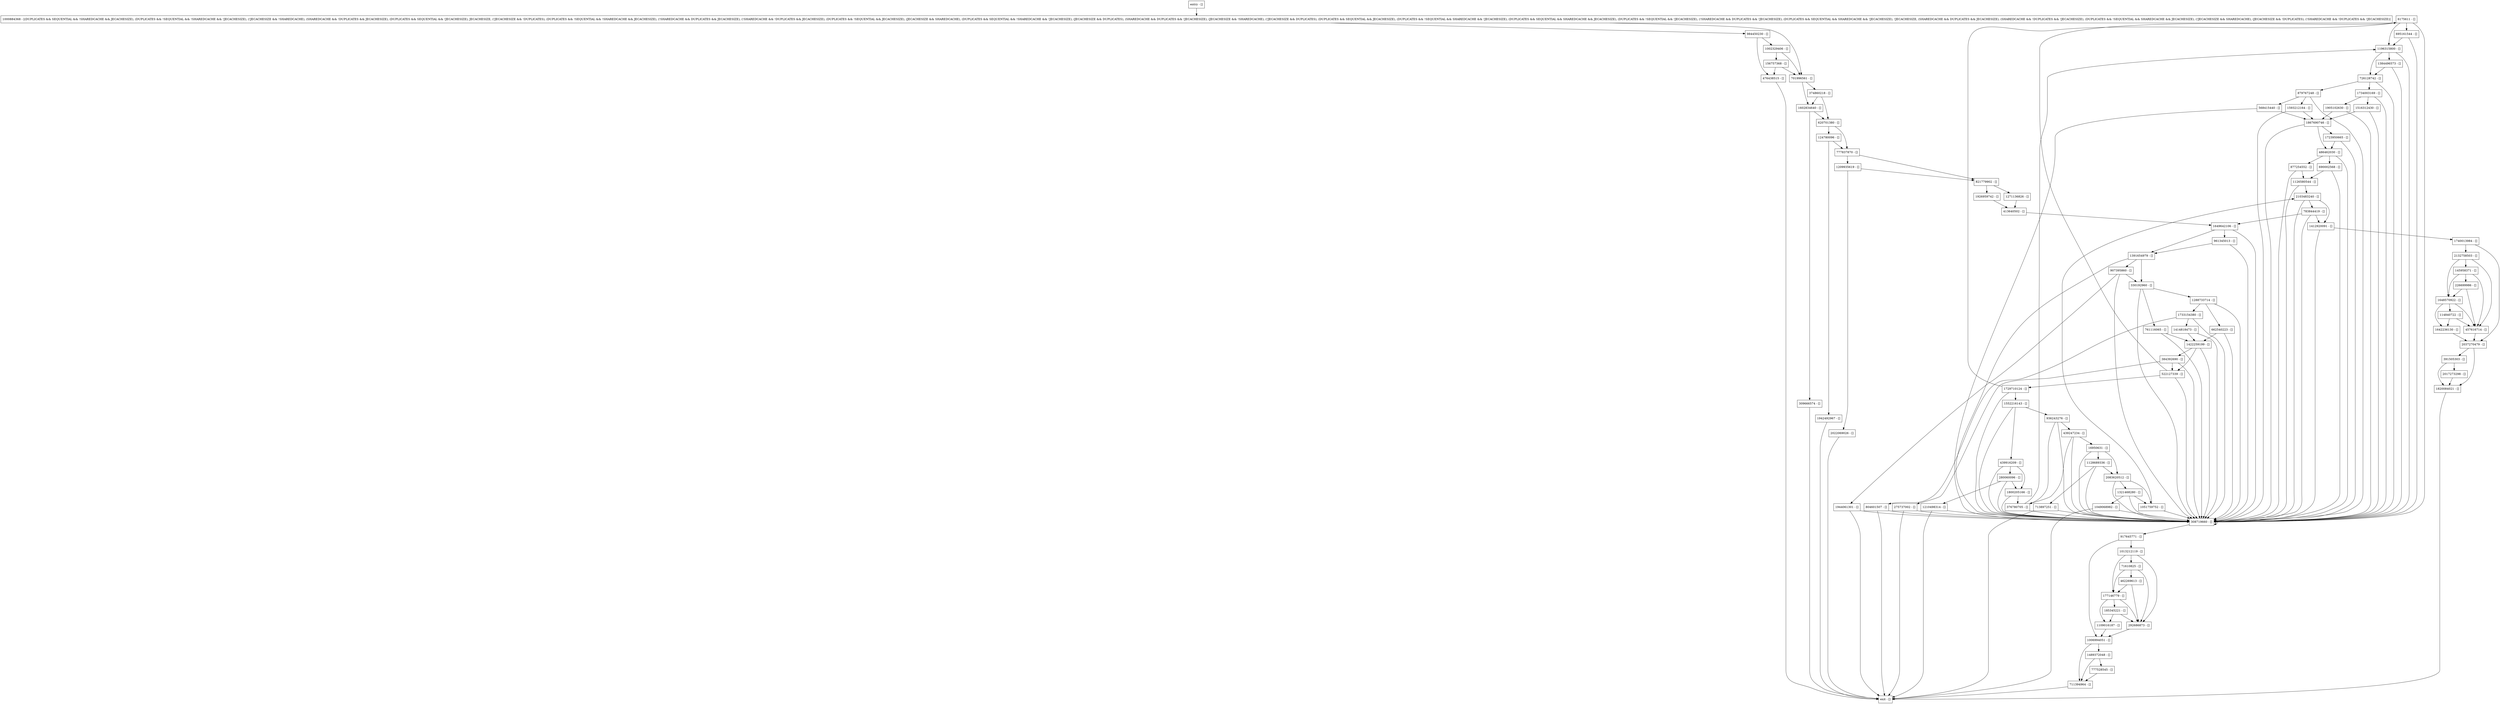 digraph searchSubTree {
node [shape=record];
2022069026 [label="2022069026 - []"];
777837870 [label="777837870 - []"];
6175611 [label="6175611 - []"];
879767248 [label="879767248 - []"];
1196315800 [label="1196315800 - []"];
1002329406 [label="1002329406 - []"];
1412920091 [label="1412920091 - []"];
984450230 [label="984450230 - []"];
384392690 [label="384392690 - []"];
1209935619 [label="1209935619 - []"];
1905102630 [label="1905102630 - []"];
701996561 [label="701996561 - []"];
907395860 [label="907395860 - []"];
275737002 [label="275737002 - []"];
690002568 [label="690002568 - []"];
exit [label="exit - []"];
821779902 [label="821779902 - []"];
1271136826 [label="1271136826 - []"];
568415440 [label="568415440 - []"];
1288733714 [label="1288733714 - []"];
2017273298 [label="2017273298 - []"];
309666574 [label="309666574 - []"];
1642236130 [label="1642236130 - []"];
1384496573 [label="1384496573 - []"];
1740013984 [label="1740013984 - []"];
961345013 [label="961345013 - []"];
1422259199 [label="1422259199 - []"];
761116065 [label="761116065 - []"];
713897251 [label="713897251 - []"];
1867690746 [label="1867690746 - []"];
726128742 [label="726128742 - []"];
1734003169 [label="1734003169 - []"];
1128689336 [label="1128689336 - []"];
917645771 [label="917645771 - []"];
695161544 [label="695161544 - []"];
1648570922 [label="1648570922 - []"];
308719660 [label="308719660 - []"];
1414818473 [label="1414818473 - []"];
1049068982 [label="1049068982 - []"];
1733154380 [label="1733154380 - []"];
71610825 [label="71610825 - []"];
1126580544 [label="1126580544 - []"];
391505303 [label="391505303 - []"];
1602834640 [label="1602834640 - []"];
1926959742 [label="1926959742 - []"];
1942492967 [label="1942492967 - []"];
16950631 [label="16950631 - []"];
280060096 [label="280060096 - []"];
374860218 [label="374860218 - []"];
177146779 [label="177146779 - []"];
1944061301 [label="1944061301 - []"];
1489372048 [label="1489372048 - []"];
439247234 [label="439247234 - []"];
1321468280 [label="1321468280 - []"];
226699986 [label="226699986 - []"];
877254552 [label="877254552 - []"];
662540223 [label="662540223 - []"];
2037270479 [label="2037270479 - []"];
1000884368 [label="1000884368 - [(DUPLICATES && SEQUENTIAL && !SHAREDCACHE && JECACHESIZE), (DUPLICATES && !SEQUENTIAL && !SHAREDCACHE && !JECACHESIZE), (!JECACHESIZE && !SHAREDCACHE), (SHAREDCACHE && !DUPLICATES && JECACHESIZE), (DUPLICATES && SEQUENTIAL && !JECACHESIZE), JECACHESIZE, (!JECACHESIZE && !DUPLICATES), (DUPLICATES && !SEQUENTIAL && !SHAREDCACHE && JECACHESIZE), (!SHAREDCACHE && DUPLICATES && JECACHESIZE), (!SHAREDCACHE && !DUPLICATES && JECACHESIZE), (DUPLICATES && !SEQUENTIAL && JECACHESIZE), (JECACHESIZE && SHAREDCACHE), (DUPLICATES && SEQUENTIAL && !SHAREDCACHE && !JECACHESIZE), (JECACHESIZE && DUPLICATES), (SHAREDCACHE && DUPLICATES && !JECACHESIZE), (JECACHESIZE && !SHAREDCACHE), (!JECACHESIZE && DUPLICATES), (DUPLICATES && SEQUENTIAL && JECACHESIZE), (DUPLICATES && !SEQUENTIAL && SHAREDCACHE && !JECACHESIZE), (DUPLICATES && SEQUENTIAL && SHAREDCACHE && JECACHESIZE), (DUPLICATES && !SEQUENTIAL && !JECACHESIZE), (!SHAREDCACHE && DUPLICATES && !JECACHESIZE), (DUPLICATES && SEQUENTIAL && SHAREDCACHE && !JECACHESIZE), !JECACHESIZE, (SHAREDCACHE && DUPLICATES && JECACHESIZE), (SHAREDCACHE && !DUPLICATES && !JECACHESIZE), (DUPLICATES && !SEQUENTIAL && SHAREDCACHE && JECACHESIZE), (!JECACHESIZE && SHAREDCACHE), (JECACHESIZE && !DUPLICATES), (!SHAREDCACHE && !DUPLICATES && !JECACHESIZE)]"];
777528545 [label="777528545 - []"];
292686873 [label="292686873 - []"];
1051759752 [label="1051759752 - []"];
156757368 [label="156757368 - []"];
413640502 [label="413640502 - []"];
1391654979 [label="1391654979 - []"];
1729710124 [label="1729710124 - []"];
124780096 [label="124780096 - []"];
entry [label="entry - []"];
1516312430 [label="1516312430 - []"];
1109016187 [label="1109016187 - []"];
1649642106 [label="1649642106 - []"];
330192960 [label="330192960 - []"];
1800205166 [label="1800205166 - []"];
1210498314 [label="1210498314 - []"];
486462030 [label="486462030 - []"];
620701380 [label="620701380 - []"];
522127339 [label="522127339 - []"];
783844419 [label="783844419 - []"];
476438515 [label="476438515 - []"];
1013212119 [label="1013212119 - []"];
2103483240 [label="2103483240 - []"];
2083620512 [label="2083620512 - []"];
1552216143 [label="1552216143 - []"];
2132758503 [label="2132758503 - []"];
457616714 [label="457616714 - []"];
711394964 [label="711394964 - []"];
439916209 [label="439916209 - []"];
376780705 [label="376780705 - []"];
1723950665 [label="1723950665 - []"];
185345221 [label="185345221 - []"];
145958371 [label="145958371 - []"];
1820084021 [label="1820084021 - []"];
936243276 [label="936243276 - []"];
1593212164 [label="1593212164 - []"];
114840722 [label="114840722 - []"];
462269613 [label="462269613 - []"];
1006994051 [label="1006994051 - []"];
804601507 [label="804601507 - []"];
entry;
exit;
2022069026 -> exit;
777837870 -> 821779902;
777837870 -> 1209935619;
6175611 -> 695161544;
6175611 -> 1196315800;
6175611 -> 308719660;
879767248 -> 568415440;
879767248 -> 308719660;
879767248 -> 1593212164;
1196315800 -> 1384496573;
1196315800 -> 308719660;
1196315800 -> 726128742;
1002329406 -> 156757368;
1002329406 -> 701996561;
1412920091 -> 308719660;
1412920091 -> 1740013984;
984450230 -> 1002329406;
984450230 -> 476438515;
384392690 -> 308719660;
384392690 -> 275737002;
384392690 -> 522127339;
1209935619 -> 2022069026;
1209935619 -> 821779902;
1905102630 -> 308719660;
1905102630 -> 1867690746;
701996561 -> 374860218;
701996561 -> 1602834640;
907395860 -> 308719660;
907395860 -> 1944061301;
907395860 -> 330192960;
275737002 -> exit;
275737002 -> 308719660;
690002568 -> 1126580544;
690002568 -> 308719660;
821779902 -> 1271136826;
821779902 -> 1926959742;
1271136826 -> 413640502;
568415440 -> 308719660;
568415440 -> 1867690746;
1288733714 -> 308719660;
1288733714 -> 1733154380;
1288733714 -> 662540223;
2017273298 -> 1820084021;
309666574 -> exit;
1642236130 -> 2037270479;
1384496573 -> 308719660;
1384496573 -> 726128742;
1740013984 -> 2037270479;
1740013984 -> 2132758503;
961345013 -> 308719660;
961345013 -> 1391654979;
1422259199 -> 308719660;
1422259199 -> 384392690;
1422259199 -> 522127339;
761116065 -> 1422259199;
761116065 -> 308719660;
713897251 -> exit;
713897251 -> 308719660;
1867690746 -> 308719660;
1867690746 -> 1723950665;
1867690746 -> 486462030;
726128742 -> 879767248;
726128742 -> 308719660;
726128742 -> 1734003169;
1734003169 -> 1516312430;
1734003169 -> 308719660;
1734003169 -> 1905102630;
1128689336 -> 2083620512;
1128689336 -> 308719660;
1128689336 -> 713897251;
917645771 -> 1013212119;
917645771 -> 1006994051;
695161544 -> 1196315800;
695161544 -> 308719660;
1648570922 -> 1642236130;
1648570922 -> 457616714;
1648570922 -> 114840722;
308719660 -> 917645771;
308719660 -> 308719660;
1414818473 -> 1422259199;
1414818473 -> 308719660;
1049068982 -> exit;
1049068982 -> 308719660;
1733154380 -> 308719660;
1733154380 -> 804601507;
1733154380 -> 1414818473;
71610825 -> 462269613;
71610825 -> 177146779;
71610825 -> 292686873;
1126580544 -> 2103483240;
1126580544 -> 308719660;
391505303 -> 2017273298;
391505303 -> 1820084021;
1602834640 -> 620701380;
1602834640 -> 309666574;
1926959742 -> 413640502;
1942492967 -> exit;
16950631 -> 1128689336;
16950631 -> 2083620512;
16950631 -> 308719660;
280060096 -> 308719660;
280060096 -> 1210498314;
280060096 -> 1800205166;
374860218 -> 1602834640;
374860218 -> 620701380;
177146779 -> 1109016187;
177146779 -> 292686873;
177146779 -> 185345221;
1944061301 -> exit;
1944061301 -> 308719660;
1489372048 -> 711394964;
1489372048 -> 777528545;
439247234 -> 308719660;
439247234 -> 376780705;
439247234 -> 16950631;
1321468280 -> 308719660;
1321468280 -> 1051759752;
1321468280 -> 1049068982;
226699986 -> 1648570922;
226699986 -> 457616714;
877254552 -> 1126580544;
877254552 -> 308719660;
662540223 -> 1422259199;
662540223 -> 308719660;
2037270479 -> 391505303;
2037270479 -> 1820084021;
1000884368 -> 984450230;
1000884368 -> 701996561;
777528545 -> 711394964;
292686873 -> 1006994051;
1051759752 -> 2103483240;
1051759752 -> 308719660;
156757368 -> 701996561;
156757368 -> 476438515;
413640502 -> 1649642106;
1391654979 -> 308719660;
1391654979 -> 330192960;
1391654979 -> 907395860;
1729710124 -> 6175611;
1729710124 -> 308719660;
1729710124 -> 1552216143;
124780096 -> 1942492967;
124780096 -> 777837870;
entry -> 1000884368;
1516312430 -> 308719660;
1516312430 -> 1867690746;
1109016187 -> 1006994051;
1649642106 -> 308719660;
1649642106 -> 961345013;
1649642106 -> 1391654979;
330192960 -> 308719660;
330192960 -> 761116065;
330192960 -> 1288733714;
1800205166 -> 308719660;
1800205166 -> 376780705;
1210498314 -> exit;
1210498314 -> 308719660;
486462030 -> 690002568;
486462030 -> 308719660;
486462030 -> 877254552;
620701380 -> 124780096;
620701380 -> 777837870;
522127339 -> 6175611;
522127339 -> 308719660;
522127339 -> 1729710124;
783844419 -> 308719660;
783844419 -> 1412920091;
783844419 -> 1649642106;
476438515 -> exit;
1013212119 -> 71610825;
1013212119 -> 177146779;
1013212119 -> 292686873;
2103483240 -> 308719660;
2103483240 -> 1412920091;
2103483240 -> 783844419;
2083620512 -> 308719660;
2083620512 -> 1051759752;
2083620512 -> 1321468280;
1552216143 -> 439916209;
1552216143 -> 308719660;
1552216143 -> 936243276;
2132758503 -> 1648570922;
2132758503 -> 457616714;
2132758503 -> 145958371;
457616714 -> 2037270479;
711394964 -> exit;
439916209 -> 308719660;
439916209 -> 1800205166;
439916209 -> 280060096;
376780705 -> 1196315800;
376780705 -> 308719660;
1723950665 -> 308719660;
1723950665 -> 486462030;
185345221 -> 1109016187;
185345221 -> 292686873;
145958371 -> 1648570922;
145958371 -> 457616714;
145958371 -> 226699986;
1820084021 -> exit;
936243276 -> 308719660;
936243276 -> 376780705;
936243276 -> 439247234;
1593212164 -> 308719660;
1593212164 -> 1867690746;
114840722 -> 1642236130;
114840722 -> 457616714;
462269613 -> 177146779;
462269613 -> 292686873;
1006994051 -> 711394964;
1006994051 -> 1489372048;
804601507 -> exit;
804601507 -> 308719660;
}
